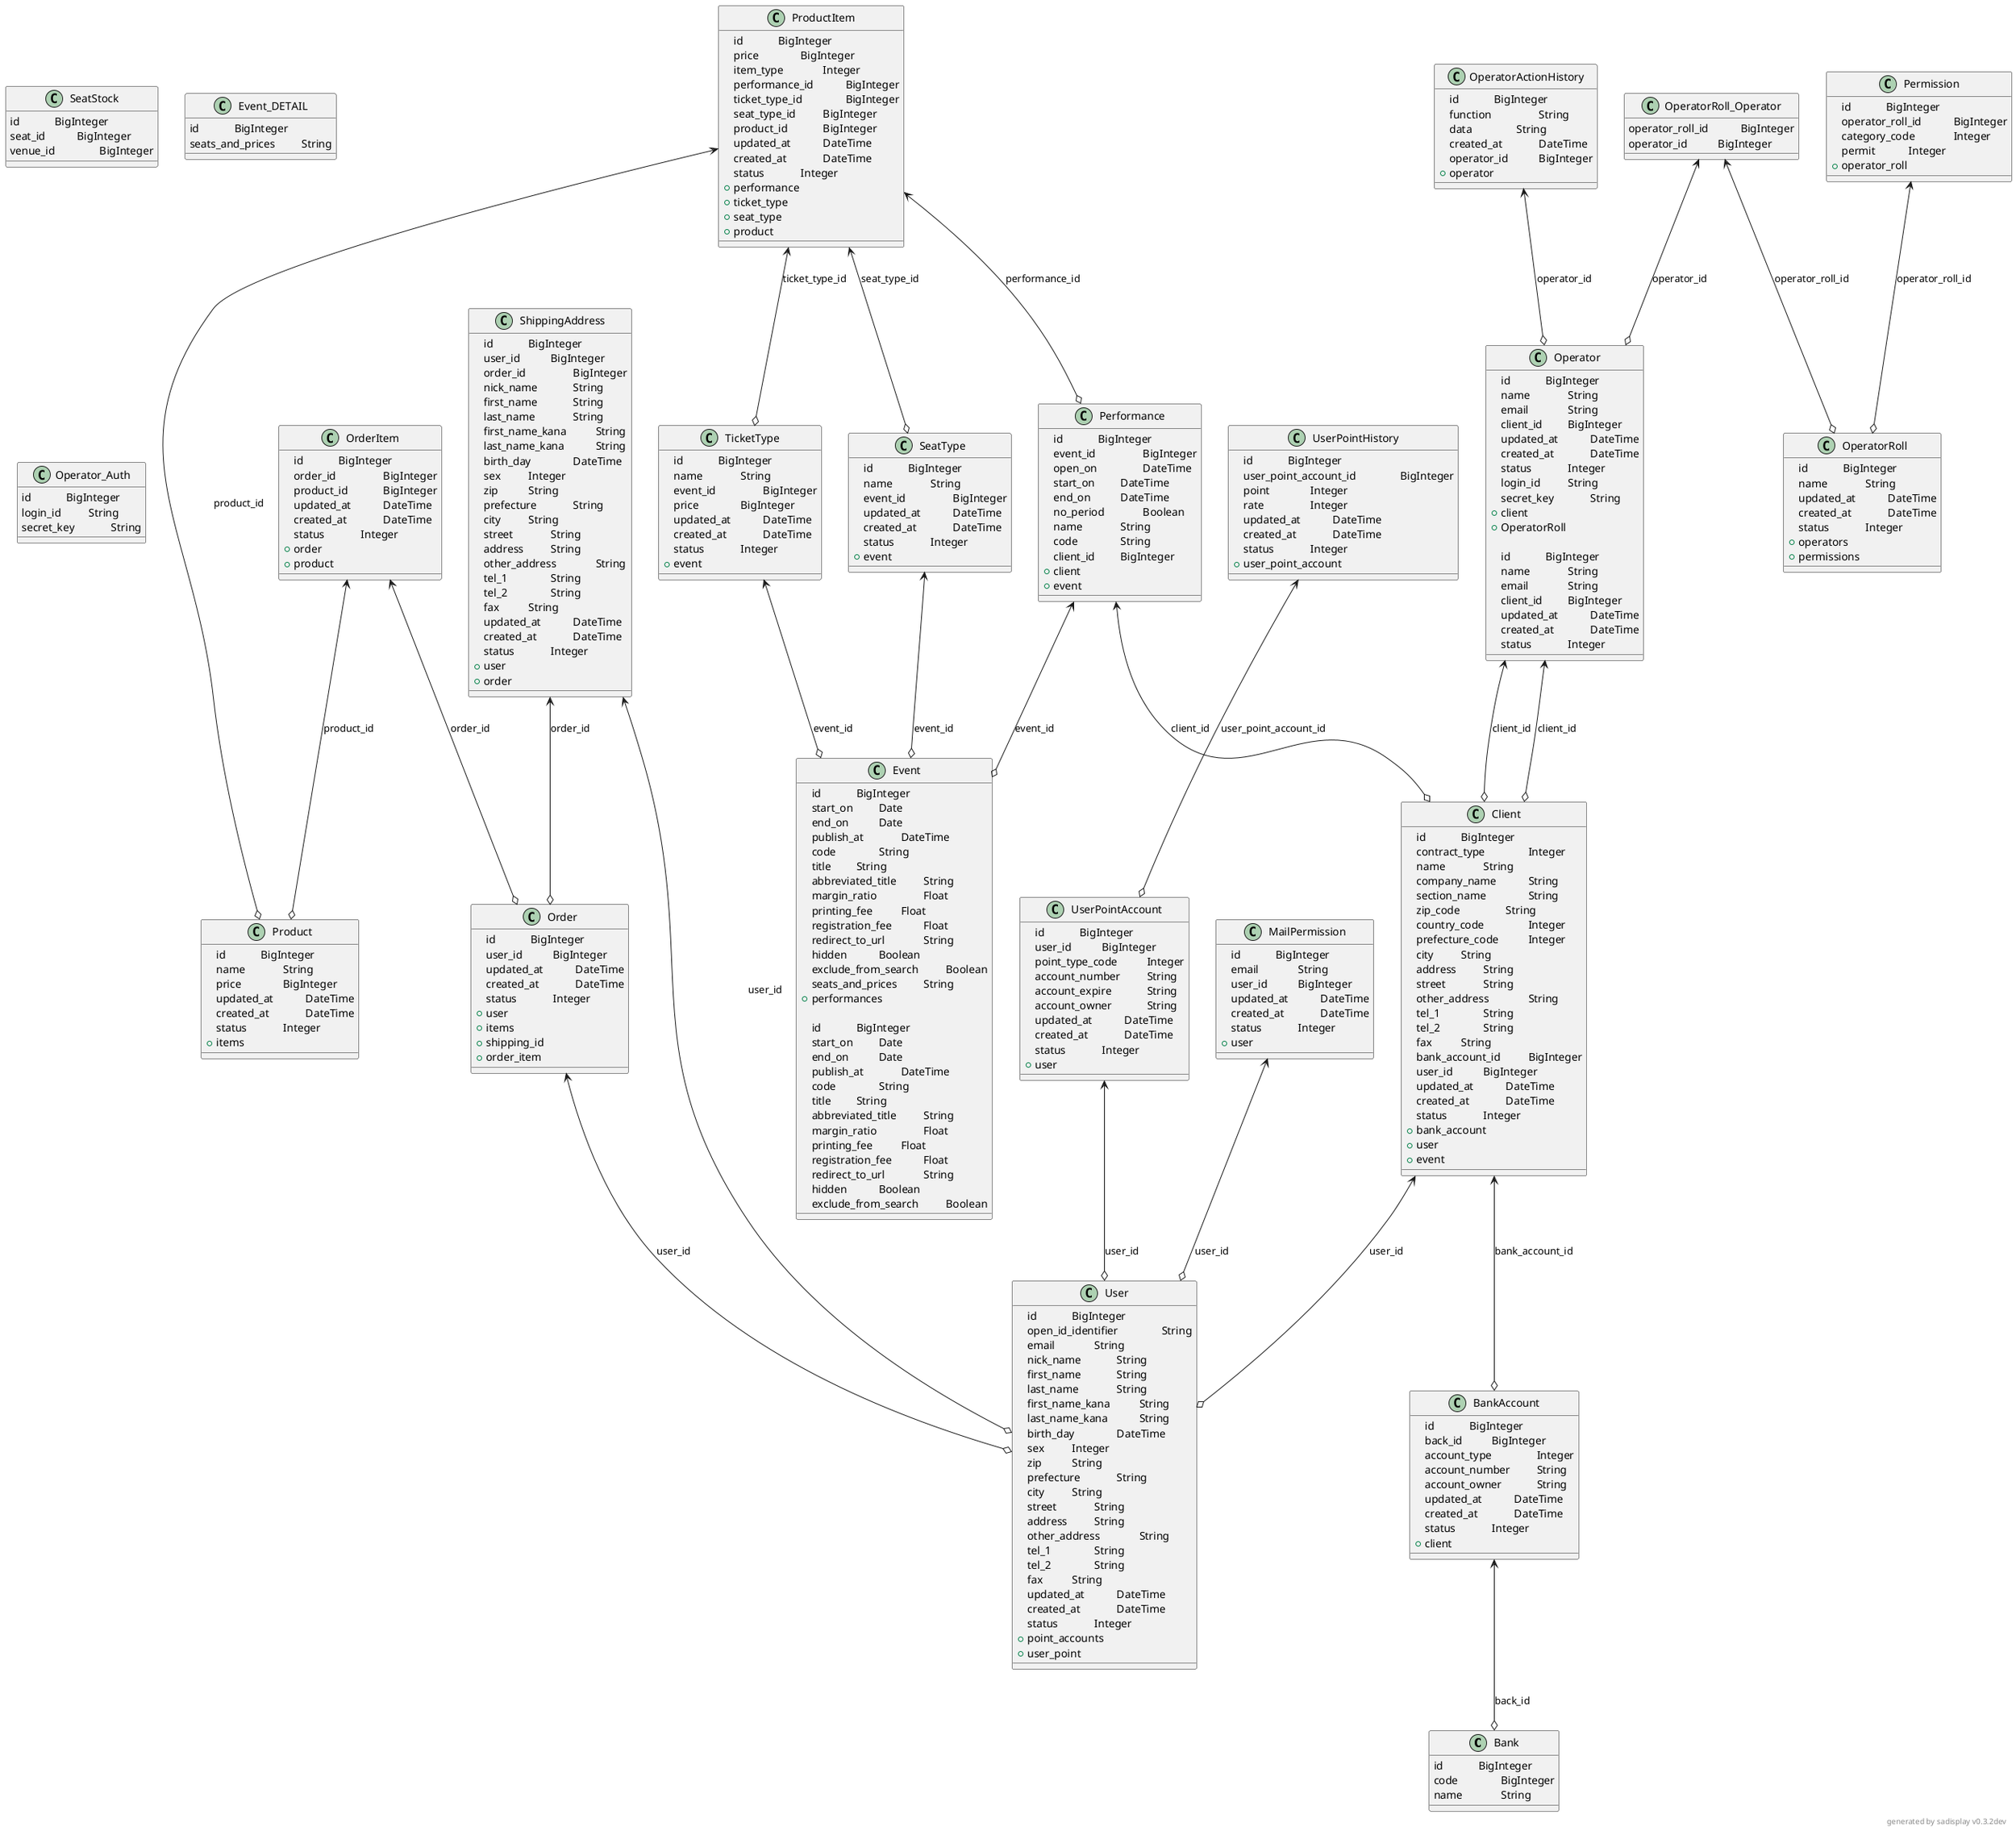 @startuml
Class Bank {
	id 		BigInteger
	code 		BigInteger
	name 		String


}

Class BankAccount {
	id 		BigInteger
	back_id 		BigInteger
	account_type 		Integer
	account_number 		String
	account_owner 		String
	updated_at 		DateTime
	created_at 		DateTime
	status 		Integer
	+		client

}

Class Client {
	id 		BigInteger
	contract_type 		Integer
	name 		String
	company_name 		String
	section_name 		String
	zip_code 		String
	country_code 		Integer
	prefecture_code 		Integer
	city 		String
	address 		String
	street 		String
	other_address 		String
	tel_1 		String
	tel_2 		String
	fax 		String
	bank_account_id 		BigInteger
	user_id 		BigInteger
	updated_at 		DateTime
	created_at 		DateTime
	status 		Integer
	+		bank_account
	+		user
	+		event

}

Class Event {
	id 		BigInteger
	start_on 		Date
	end_on 		Date
	publish_at 		DateTime
	code 		String
	title 		String
	abbreviated_title 		String
	margin_ratio 		Float
	printing_fee 		Float
	registration_fee 		Float
	redirect_to_url 		String
	hidden 		Boolean
	exclude_from_search 		Boolean
	seats_and_prices 		String
	+		performances

}

Class MailPermission {
	id 		BigInteger
	email 		String
	user_id 		BigInteger
	updated_at 		DateTime
	created_at 		DateTime
	status 		Integer
	+		user

}

Class Operator {
	id 		BigInteger
	name 		String
	email 		String
	client_id 		BigInteger
	updated_at 		DateTime
	created_at 		DateTime
	status 		Integer
	login_id 		String
	secret_key 		String
	+		client
	+		OperatorRoll

}

Class OperatorActionHistory {
	id 		BigInteger
	function 		String
	data 		String
	created_at 		DateTime
	operator_id 		BigInteger
	+		operator

}

Class OperatorRoll {
	id 		BigInteger
	name 		String
	updated_at 		DateTime
	created_at 		DateTime
	status 		Integer
	+		operators
	+		permissions

}

Class Order {
	id 		BigInteger
	user_id 		BigInteger
	updated_at 		DateTime
	created_at 		DateTime
	status 		Integer
	+		user
	+		items
	+		shipping_id
	+		order_item

}

Class OrderItem {
	id 		BigInteger
	order_id 		BigInteger
	product_id 		BigInteger
	updated_at 		DateTime
	created_at 		DateTime
	status 		Integer
	+		order
	+		product

}

Class Performance {
	id 		BigInteger
	event_id 		BigInteger
	open_on 		DateTime
	start_on 		DateTime
	end_on 		DateTime
	no_period 		Boolean
	name 		String
	code 		String
	client_id 		BigInteger
	+		client
	+		event

}

Class Permission {
	id 		BigInteger
	operator_roll_id 		BigInteger
	category_code 		Integer
	permit 		Integer
	+		operator_roll

}

Class Product {
	id 		BigInteger
	name 		String
	price 		BigInteger
	updated_at 		DateTime
	created_at 		DateTime
	status 		Integer
	+		items

}

Class ProductItem {
	id 		BigInteger
	price 		BigInteger
	item_type 		Integer
	performance_id 		BigInteger
	ticket_type_id 		BigInteger
	seat_type_id 		BigInteger
	product_id 		BigInteger
	updated_at 		DateTime
	created_at 		DateTime
	status 		Integer
	+		performance
	+		ticket_type
	+		seat_type
	+		product

}

Class SeatStock {
	id 		BigInteger
	seat_id 		BigInteger
	venue_id 		BigInteger


}

Class SeatType {
	id 		BigInteger
	name 		String
	event_id 		BigInteger
	updated_at 		DateTime
	created_at 		DateTime
	status 		Integer
	+		event

}

Class ShippingAddress {
	id 		BigInteger
	user_id 		BigInteger
	order_id 		BigInteger
	nick_name 		String
	first_name 		String
	last_name 		String
	first_name_kana 		String
	last_name_kana 		String
	birth_day 		DateTime
	sex 		Integer
	zip 		String
	prefecture 		String
	city 		String
	street 		String
	address 		String
	other_address 		String
	tel_1 		String
	tel_2 		String
	fax 		String
	updated_at 		DateTime
	created_at 		DateTime
	status 		Integer
	+		user
	+		order

}

Class TicketType {
	id 		BigInteger
	name 		String
	event_id 		BigInteger
	price 		BigInteger
	updated_at 		DateTime
	created_at 		DateTime
	status 		Integer
	+		event

}

Class User {
	id 		BigInteger
	open_id_identifier 		String
	email 		String
	nick_name 		String
	first_name 		String
	last_name 		String
	first_name_kana 		String
	last_name_kana 		String
	birth_day 		DateTime
	sex 		Integer
	zip 		String
	prefecture 		String
	city 		String
	street 		String
	address 		String
	other_address 		String
	tel_1 		String
	tel_2 		String
	fax 		String
	updated_at 		DateTime
	created_at 		DateTime
	status 		Integer
	+		point_accounts
	+		user_point

}

Class UserPointAccount {
	id 		BigInteger
	user_id 		BigInteger
	point_type_code 		Integer
	account_number 		String
	account_expire 		String
	account_owner 		String
	updated_at 		DateTime
	created_at 		DateTime
	status 		Integer
	+		user

}

Class UserPointHistory {
	id 		BigInteger
	user_point_account_id 		BigInteger
	point 		Integer
	rate 		Integer
	updated_at 		DateTime
	created_at 		DateTime
	status 		Integer
	+		user_point_account

}

Class Event_DETAIL {
	id 		BigInteger
	seats_and_prices 		String


}

Class Event {
	id 		BigInteger
	start_on 		Date
	end_on 		Date
	publish_at 		DateTime
	code 		String
	title 		String
	abbreviated_title 		String
	margin_ratio 		Float
	printing_fee 		Float
	registration_fee 		Float
	redirect_to_url 		String
	hidden 		Boolean
	exclude_from_search 		Boolean


}

Class Operator_Auth {
	id 		BigInteger
	login_id 		String
	secret_key 		String


}

Class OperatorRoll_Operator {
	operator_roll_id 		BigInteger
	operator_id 		BigInteger


}

Class Operator {
	id 		BigInteger
	name 		String
	email 		String
	client_id 		BigInteger
	updated_at 		DateTime
	created_at 		DateTime
	status 		Integer


}

BankAccount <--o Bank: back_id

Client <--o BankAccount: bank_account_id

Client <--o User: user_id

MailPermission <--o User: user_id

Operator <--o Client: client_id

OperatorActionHistory <--o Operator: operator_id

Order <--o User: user_id

OrderItem <--o Order: order_id

OrderItem <--o Product: product_id

Performance <--o Event: event_id

Performance <--o Client: client_id

Permission <--o OperatorRoll: operator_roll_id

ProductItem <--o Performance: performance_id

ProductItem <--o TicketType: ticket_type_id

ProductItem <--o SeatType: seat_type_id

ProductItem <--o Product: product_id

SeatType <--o Event: event_id

ShippingAddress <--o User: user_id

ShippingAddress <--o Order: order_id

TicketType <--o Event: event_id

UserPointAccount <--o User: user_id

UserPointHistory <--o UserPointAccount: user_point_account_id

OperatorRoll_Operator <--o OperatorRoll: operator_roll_id

OperatorRoll_Operator <--o Operator: operator_id

Operator <--o Client: client_id

right footer generated by sadisplay v0.3.2dev
@enduml